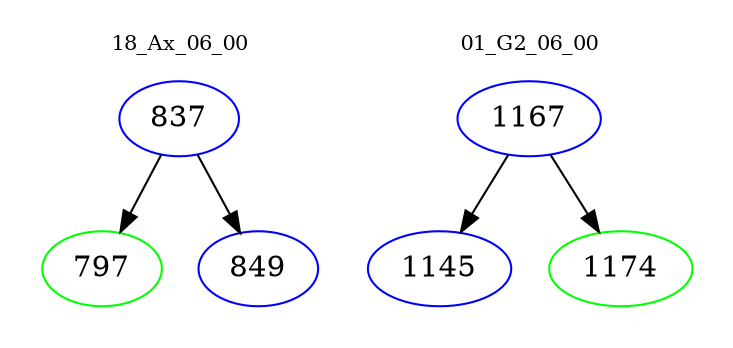 digraph{
subgraph cluster_0 {
color = white
label = "18_Ax_06_00";
fontsize=10;
T0_837 [label="837", color="blue"]
T0_837 -> T0_797 [color="black"]
T0_797 [label="797", color="green"]
T0_837 -> T0_849 [color="black"]
T0_849 [label="849", color="blue"]
}
subgraph cluster_1 {
color = white
label = "01_G2_06_00";
fontsize=10;
T1_1167 [label="1167", color="blue"]
T1_1167 -> T1_1145 [color="black"]
T1_1145 [label="1145", color="blue"]
T1_1167 -> T1_1174 [color="black"]
T1_1174 [label="1174", color="green"]
}
}
